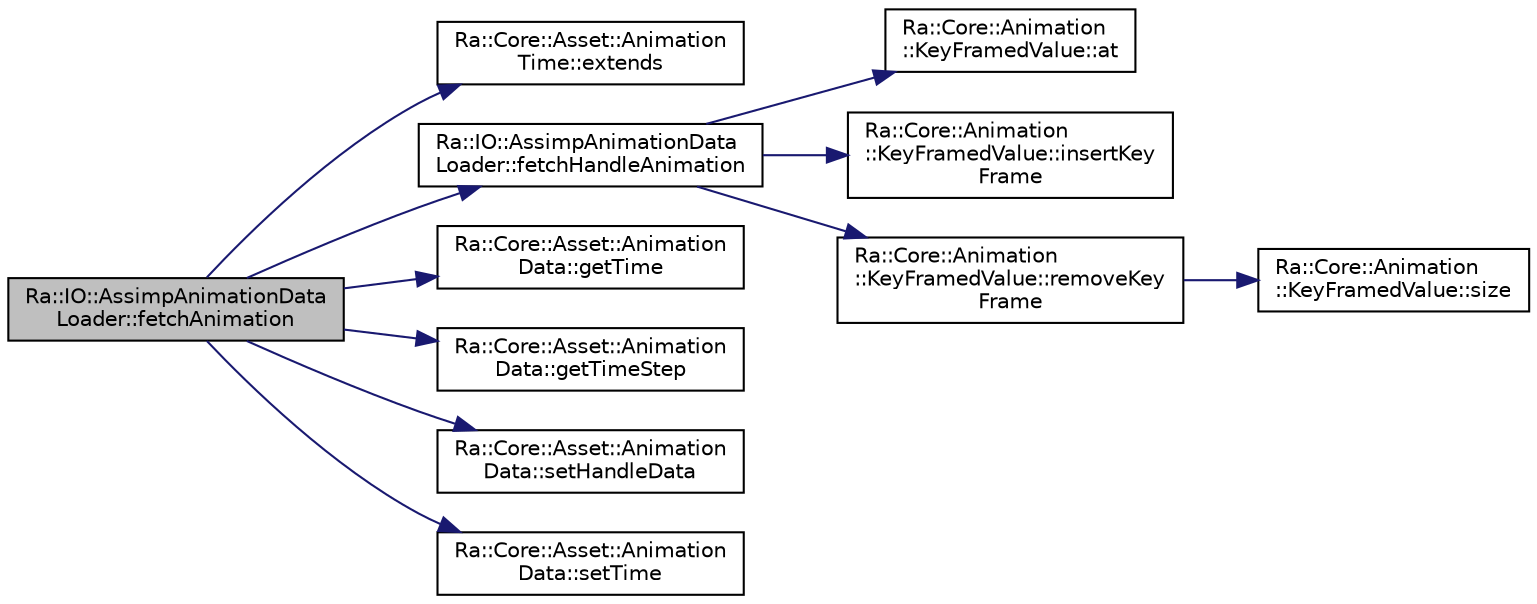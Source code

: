 digraph "Ra::IO::AssimpAnimationDataLoader::fetchAnimation"
{
 // INTERACTIVE_SVG=YES
 // LATEX_PDF_SIZE
  edge [fontname="Helvetica",fontsize="10",labelfontname="Helvetica",labelfontsize="10"];
  node [fontname="Helvetica",fontsize="10",shape=record];
  rankdir="LR";
  Node1 [label="Ra::IO::AssimpAnimationData\lLoader::fetchAnimation",height=0.2,width=0.4,color="black", fillcolor="grey75", style="filled", fontcolor="black",tooltip=" "];
  Node1 -> Node2 [color="midnightblue",fontsize="10",style="solid",fontname="Helvetica"];
  Node2 [label="Ra::Core::Asset::Animation\lTime::extends",height=0.2,width=0.4,color="black", fillcolor="white", style="filled",URL="$classRa_1_1Core_1_1Asset_1_1AnimationTime.html#a415893c202f05c72db0ca782b0da7b9d",tooltip=" "];
  Node1 -> Node3 [color="midnightblue",fontsize="10",style="solid",fontname="Helvetica"];
  Node3 [label="Ra::IO::AssimpAnimationData\lLoader::fetchHandleAnimation",height=0.2,width=0.4,color="black", fillcolor="white", style="filled",URL="$classRa_1_1IO_1_1AssimpAnimationDataLoader.html#a652fe809115e90cbf6c254454f14ce49",tooltip=" "];
  Node3 -> Node4 [color="midnightblue",fontsize="10",style="solid",fontname="Helvetica"];
  Node4 [label="Ra::Core::Animation\l::KeyFramedValue::at",height=0.2,width=0.4,color="black", fillcolor="white", style="filled",URL="$classRa_1_1Core_1_1Animation_1_1KeyFramedValue.html#a9f68af7750684a100f2fd3ca9d6bd131",tooltip=" "];
  Node3 -> Node5 [color="midnightblue",fontsize="10",style="solid",fontname="Helvetica"];
  Node5 [label="Ra::Core::Animation\l::KeyFramedValue::insertKey\lFrame",height=0.2,width=0.4,color="black", fillcolor="white", style="filled",URL="$classRa_1_1Core_1_1Animation_1_1KeyFramedValue.html#a7607a8855a37987dc11a5aa826c8a236",tooltip=" "];
  Node3 -> Node6 [color="midnightblue",fontsize="10",style="solid",fontname="Helvetica"];
  Node6 [label="Ra::Core::Animation\l::KeyFramedValue::removeKey\lFrame",height=0.2,width=0.4,color="black", fillcolor="white", style="filled",URL="$classRa_1_1Core_1_1Animation_1_1KeyFramedValue.html#aa70c88426aca120abdb7fd61ee95688e",tooltip=" "];
  Node6 -> Node7 [color="midnightblue",fontsize="10",style="solid",fontname="Helvetica"];
  Node7 [label="Ra::Core::Animation\l::KeyFramedValue::size",height=0.2,width=0.4,color="black", fillcolor="white", style="filled",URL="$classRa_1_1Core_1_1Animation_1_1KeyFramedValue.html#a6798916c08b04274db027330815c9aa2",tooltip=" "];
  Node1 -> Node8 [color="midnightblue",fontsize="10",style="solid",fontname="Helvetica"];
  Node8 [label="Ra::Core::Asset::Animation\lData::getTime",height=0.2,width=0.4,color="black", fillcolor="white", style="filled",URL="$classRa_1_1Core_1_1Asset_1_1AnimationData.html#ad5e1d378aa4ff5039b8e738651e7b79a",tooltip=" "];
  Node1 -> Node9 [color="midnightblue",fontsize="10",style="solid",fontname="Helvetica"];
  Node9 [label="Ra::Core::Asset::Animation\lData::getTimeStep",height=0.2,width=0.4,color="black", fillcolor="white", style="filled",URL="$classRa_1_1Core_1_1Asset_1_1AnimationData.html#a858346531804acd4cd5e88cc15f8b63c",tooltip=" "];
  Node1 -> Node10 [color="midnightblue",fontsize="10",style="solid",fontname="Helvetica"];
  Node10 [label="Ra::Core::Asset::Animation\lData::setHandleData",height=0.2,width=0.4,color="black", fillcolor="white", style="filled",URL="$classRa_1_1Core_1_1Asset_1_1AnimationData.html#a135a614f6ec89a8bf63d6496d074833a",tooltip=" "];
  Node1 -> Node11 [color="midnightblue",fontsize="10",style="solid",fontname="Helvetica"];
  Node11 [label="Ra::Core::Asset::Animation\lData::setTime",height=0.2,width=0.4,color="black", fillcolor="white", style="filled",URL="$classRa_1_1Core_1_1Asset_1_1AnimationData.html#af71f668049bf4cdd1d54d8a496f931f8",tooltip=" "];
}
